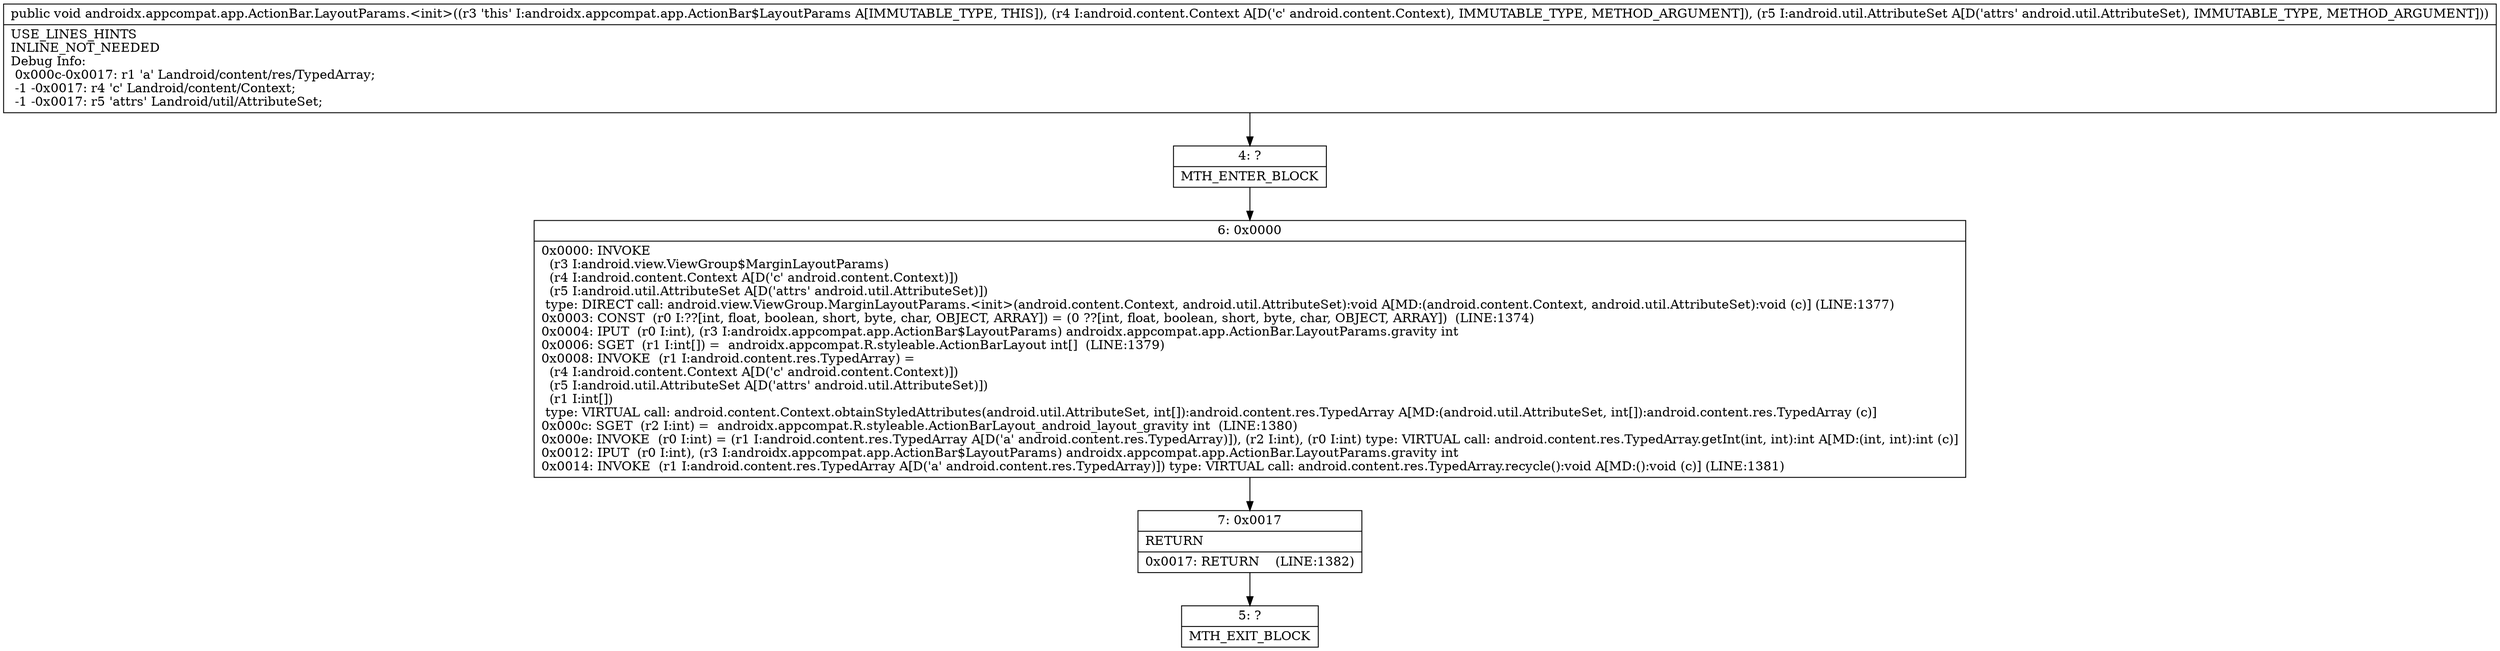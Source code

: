 digraph "CFG forandroidx.appcompat.app.ActionBar.LayoutParams.\<init\>(Landroid\/content\/Context;Landroid\/util\/AttributeSet;)V" {
Node_4 [shape=record,label="{4\:\ ?|MTH_ENTER_BLOCK\l}"];
Node_6 [shape=record,label="{6\:\ 0x0000|0x0000: INVOKE  \l  (r3 I:android.view.ViewGroup$MarginLayoutParams)\l  (r4 I:android.content.Context A[D('c' android.content.Context)])\l  (r5 I:android.util.AttributeSet A[D('attrs' android.util.AttributeSet)])\l type: DIRECT call: android.view.ViewGroup.MarginLayoutParams.\<init\>(android.content.Context, android.util.AttributeSet):void A[MD:(android.content.Context, android.util.AttributeSet):void (c)] (LINE:1377)\l0x0003: CONST  (r0 I:??[int, float, boolean, short, byte, char, OBJECT, ARRAY]) = (0 ??[int, float, boolean, short, byte, char, OBJECT, ARRAY])  (LINE:1374)\l0x0004: IPUT  (r0 I:int), (r3 I:androidx.appcompat.app.ActionBar$LayoutParams) androidx.appcompat.app.ActionBar.LayoutParams.gravity int \l0x0006: SGET  (r1 I:int[]) =  androidx.appcompat.R.styleable.ActionBarLayout int[]  (LINE:1379)\l0x0008: INVOKE  (r1 I:android.content.res.TypedArray) = \l  (r4 I:android.content.Context A[D('c' android.content.Context)])\l  (r5 I:android.util.AttributeSet A[D('attrs' android.util.AttributeSet)])\l  (r1 I:int[])\l type: VIRTUAL call: android.content.Context.obtainStyledAttributes(android.util.AttributeSet, int[]):android.content.res.TypedArray A[MD:(android.util.AttributeSet, int[]):android.content.res.TypedArray (c)]\l0x000c: SGET  (r2 I:int) =  androidx.appcompat.R.styleable.ActionBarLayout_android_layout_gravity int  (LINE:1380)\l0x000e: INVOKE  (r0 I:int) = (r1 I:android.content.res.TypedArray A[D('a' android.content.res.TypedArray)]), (r2 I:int), (r0 I:int) type: VIRTUAL call: android.content.res.TypedArray.getInt(int, int):int A[MD:(int, int):int (c)]\l0x0012: IPUT  (r0 I:int), (r3 I:androidx.appcompat.app.ActionBar$LayoutParams) androidx.appcompat.app.ActionBar.LayoutParams.gravity int \l0x0014: INVOKE  (r1 I:android.content.res.TypedArray A[D('a' android.content.res.TypedArray)]) type: VIRTUAL call: android.content.res.TypedArray.recycle():void A[MD:():void (c)] (LINE:1381)\l}"];
Node_7 [shape=record,label="{7\:\ 0x0017|RETURN\l|0x0017: RETURN    (LINE:1382)\l}"];
Node_5 [shape=record,label="{5\:\ ?|MTH_EXIT_BLOCK\l}"];
MethodNode[shape=record,label="{public void androidx.appcompat.app.ActionBar.LayoutParams.\<init\>((r3 'this' I:androidx.appcompat.app.ActionBar$LayoutParams A[IMMUTABLE_TYPE, THIS]), (r4 I:android.content.Context A[D('c' android.content.Context), IMMUTABLE_TYPE, METHOD_ARGUMENT]), (r5 I:android.util.AttributeSet A[D('attrs' android.util.AttributeSet), IMMUTABLE_TYPE, METHOD_ARGUMENT]))  | USE_LINES_HINTS\lINLINE_NOT_NEEDED\lDebug Info:\l  0x000c\-0x0017: r1 'a' Landroid\/content\/res\/TypedArray;\l  \-1 \-0x0017: r4 'c' Landroid\/content\/Context;\l  \-1 \-0x0017: r5 'attrs' Landroid\/util\/AttributeSet;\l}"];
MethodNode -> Node_4;Node_4 -> Node_6;
Node_6 -> Node_7;
Node_7 -> Node_5;
}

